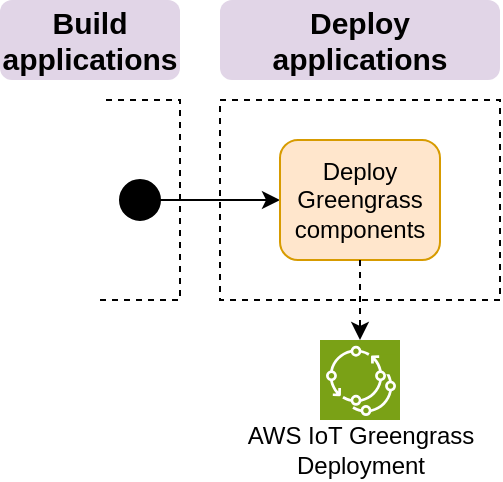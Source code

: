 <mxfile version="22.0.2" type="device">
  <diagram id="RoFN31DEDuAoprLHtcjy" name="Page-1">
    <mxGraphModel dx="345" dy="202" grid="1" gridSize="10" guides="1" tooltips="1" connect="1" arrows="1" fold="1" page="0" pageScale="1" pageWidth="827" pageHeight="1169" math="0" shadow="0">
      <root>
        <mxCell id="0" />
        <mxCell id="1" parent="0" />
        <mxCell id="3Ych9QoQo4VoyjM5WHYG-4" value="" style="rounded=0;whiteSpace=wrap;html=1;fillColor=none;dashed=1;" parent="1" vertex="1">
          <mxGeometry x="140" y="210" width="140" height="100" as="geometry" />
        </mxCell>
        <mxCell id="3Ych9QoQo4VoyjM5WHYG-5" value="Deploy applications" style="text;html=1;fillColor=#e1d5e7;align=center;verticalAlign=middle;whiteSpace=wrap;rounded=1;dashed=1;fontStyle=1;fontSize=15;strokeColor=none;gradientColor=none;gradientDirection=south;" parent="1" vertex="1">
          <mxGeometry x="140" y="160" width="140" height="40" as="geometry" />
        </mxCell>
        <mxCell id="hjqb28hFsZi5MVu-S77l-1" value="" style="endArrow=none;dashed=1;html=1;rounded=0;fontSize=15;" parent="1" edge="1">
          <mxGeometry width="50" height="50" relative="1" as="geometry">
            <mxPoint x="80" y="310" as="sourcePoint" />
            <mxPoint x="80" y="210" as="targetPoint" />
            <Array as="points">
              <mxPoint x="120" y="310" />
              <mxPoint x="120" y="210" />
            </Array>
          </mxGeometry>
        </mxCell>
        <mxCell id="hjqb28hFsZi5MVu-S77l-2" value="" style="edgeStyle=orthogonalEdgeStyle;rounded=0;orthogonalLoop=1;jettySize=auto;html=1;exitX=0.5;exitY=0;exitDx=0;exitDy=0;entryX=0;entryY=0.5;entryDx=0;entryDy=0;" parent="1" source="hjqb28hFsZi5MVu-S77l-3" target="hjqb28hFsZi5MVu-S77l-18" edge="1">
          <mxGeometry relative="1" as="geometry">
            <Array as="points">
              <mxPoint x="100" y="260" />
            </Array>
            <mxPoint x="60" y="245" as="targetPoint" />
          </mxGeometry>
        </mxCell>
        <mxCell id="hjqb28hFsZi5MVu-S77l-3" value="" style="ellipse;whiteSpace=wrap;html=1;aspect=fixed;fillColor=#000000;" parent="1" vertex="1">
          <mxGeometry x="90" y="250" width="20" height="20" as="geometry" />
        </mxCell>
        <mxCell id="hjqb28hFsZi5MVu-S77l-4" value="Build applications" style="text;html=1;strokeColor=none;fillColor=#e1d5e7;align=center;verticalAlign=middle;whiteSpace=wrap;rounded=1;dashed=1;fontStyle=1;fontSize=15;" parent="1" vertex="1">
          <mxGeometry x="30" y="160" width="90" height="40" as="geometry" />
        </mxCell>
        <mxCell id="hjqb28hFsZi5MVu-S77l-18" value="Deploy Greengrass components" style="rounded=1;whiteSpace=wrap;html=1;glass=0;fillColor=#ffe6cc;strokeColor=#d79b00;" parent="1" vertex="1">
          <mxGeometry x="170" y="230" width="80" height="60" as="geometry" />
        </mxCell>
        <mxCell id="4251CE4mGrURXaeqV2rG-8" value="AWS IoT Greengrass Deployment" style="text;html=1;strokeColor=none;fillColor=none;align=center;verticalAlign=middle;whiteSpace=wrap;rounded=0;" parent="1" vertex="1">
          <mxGeometry x="148.75" y="370" width="122.5" height="30" as="geometry" />
        </mxCell>
        <mxCell id="4251CE4mGrURXaeqV2rG-9" value="" style="endArrow=classic;html=1;rounded=0;exitX=0.5;exitY=1;exitDx=0;exitDy=0;entryX=0.5;entryY=0;entryDx=0;entryDy=0;dashed=1;" parent="1" source="hjqb28hFsZi5MVu-S77l-18" edge="1" target="0v1dSEUdop3Ulu4-wXk0-2">
          <mxGeometry width="50" height="50" relative="1" as="geometry">
            <mxPoint x="209.66" y="290" as="sourcePoint" />
            <mxPoint x="209.66" y="330.0" as="targetPoint" />
          </mxGeometry>
        </mxCell>
        <mxCell id="0v1dSEUdop3Ulu4-wXk0-1" value="" style="group" vertex="1" connectable="0" parent="1">
          <mxGeometry x="190" y="330" width="40" height="40" as="geometry" />
        </mxCell>
        <mxCell id="0v1dSEUdop3Ulu4-wXk0-2" value="" style="rounded=0;whiteSpace=wrap;html=1;strokeColor=none;fillColor=#7AA116;" vertex="1" parent="0v1dSEUdop3Ulu4-wXk0-1">
          <mxGeometry width="40" height="40" as="geometry" />
        </mxCell>
        <mxCell id="0v1dSEUdop3Ulu4-wXk0-3" value="" style="sketch=0;outlineConnect=0;fontColor=#232F3E;gradientColor=none;fillColor=#FFFFFF;strokeColor=none;dashed=0;verticalLabelPosition=bottom;verticalAlign=top;align=center;html=1;fontSize=12;fontStyle=0;aspect=fixed;pointerEvents=1;shape=mxgraph.aws4.iot_greengrass_component;" vertex="1" parent="0v1dSEUdop3Ulu4-wXk0-1">
          <mxGeometry x="8" y="8" width="30" height="30" as="geometry" />
        </mxCell>
        <mxCell id="0v1dSEUdop3Ulu4-wXk0-4" value="" style="rounded=0;whiteSpace=wrap;html=1;strokeColor=none;fillColor=#7AA116;" vertex="1" parent="0v1dSEUdop3Ulu4-wXk0-1">
          <mxGeometry x="6" y="10" width="10" height="25" as="geometry" />
        </mxCell>
        <mxCell id="0v1dSEUdop3Ulu4-wXk0-5" value="" style="rounded=0;whiteSpace=wrap;html=1;strokeColor=none;fillColor=#7AA116;direction=south;" vertex="1" parent="0v1dSEUdop3Ulu4-wXk0-1">
          <mxGeometry x="11" y="7.12" width="27" height="10" as="geometry" />
        </mxCell>
        <mxCell id="0v1dSEUdop3Ulu4-wXk0-6" value="" style="sketch=0;outlineConnect=0;fontColor=#232F3E;gradientColor=none;fillColor=#FFFFFF;strokeColor=none;dashed=0;verticalLabelPosition=bottom;verticalAlign=top;align=center;html=1;fontSize=12;fontStyle=0;aspect=fixed;pointerEvents=1;shape=mxgraph.aws4.iot_greengrass_component;" vertex="1" parent="0v1dSEUdop3Ulu4-wXk0-1">
          <mxGeometry x="3" y="2.88" width="30" height="30" as="geometry" />
        </mxCell>
      </root>
    </mxGraphModel>
  </diagram>
</mxfile>
